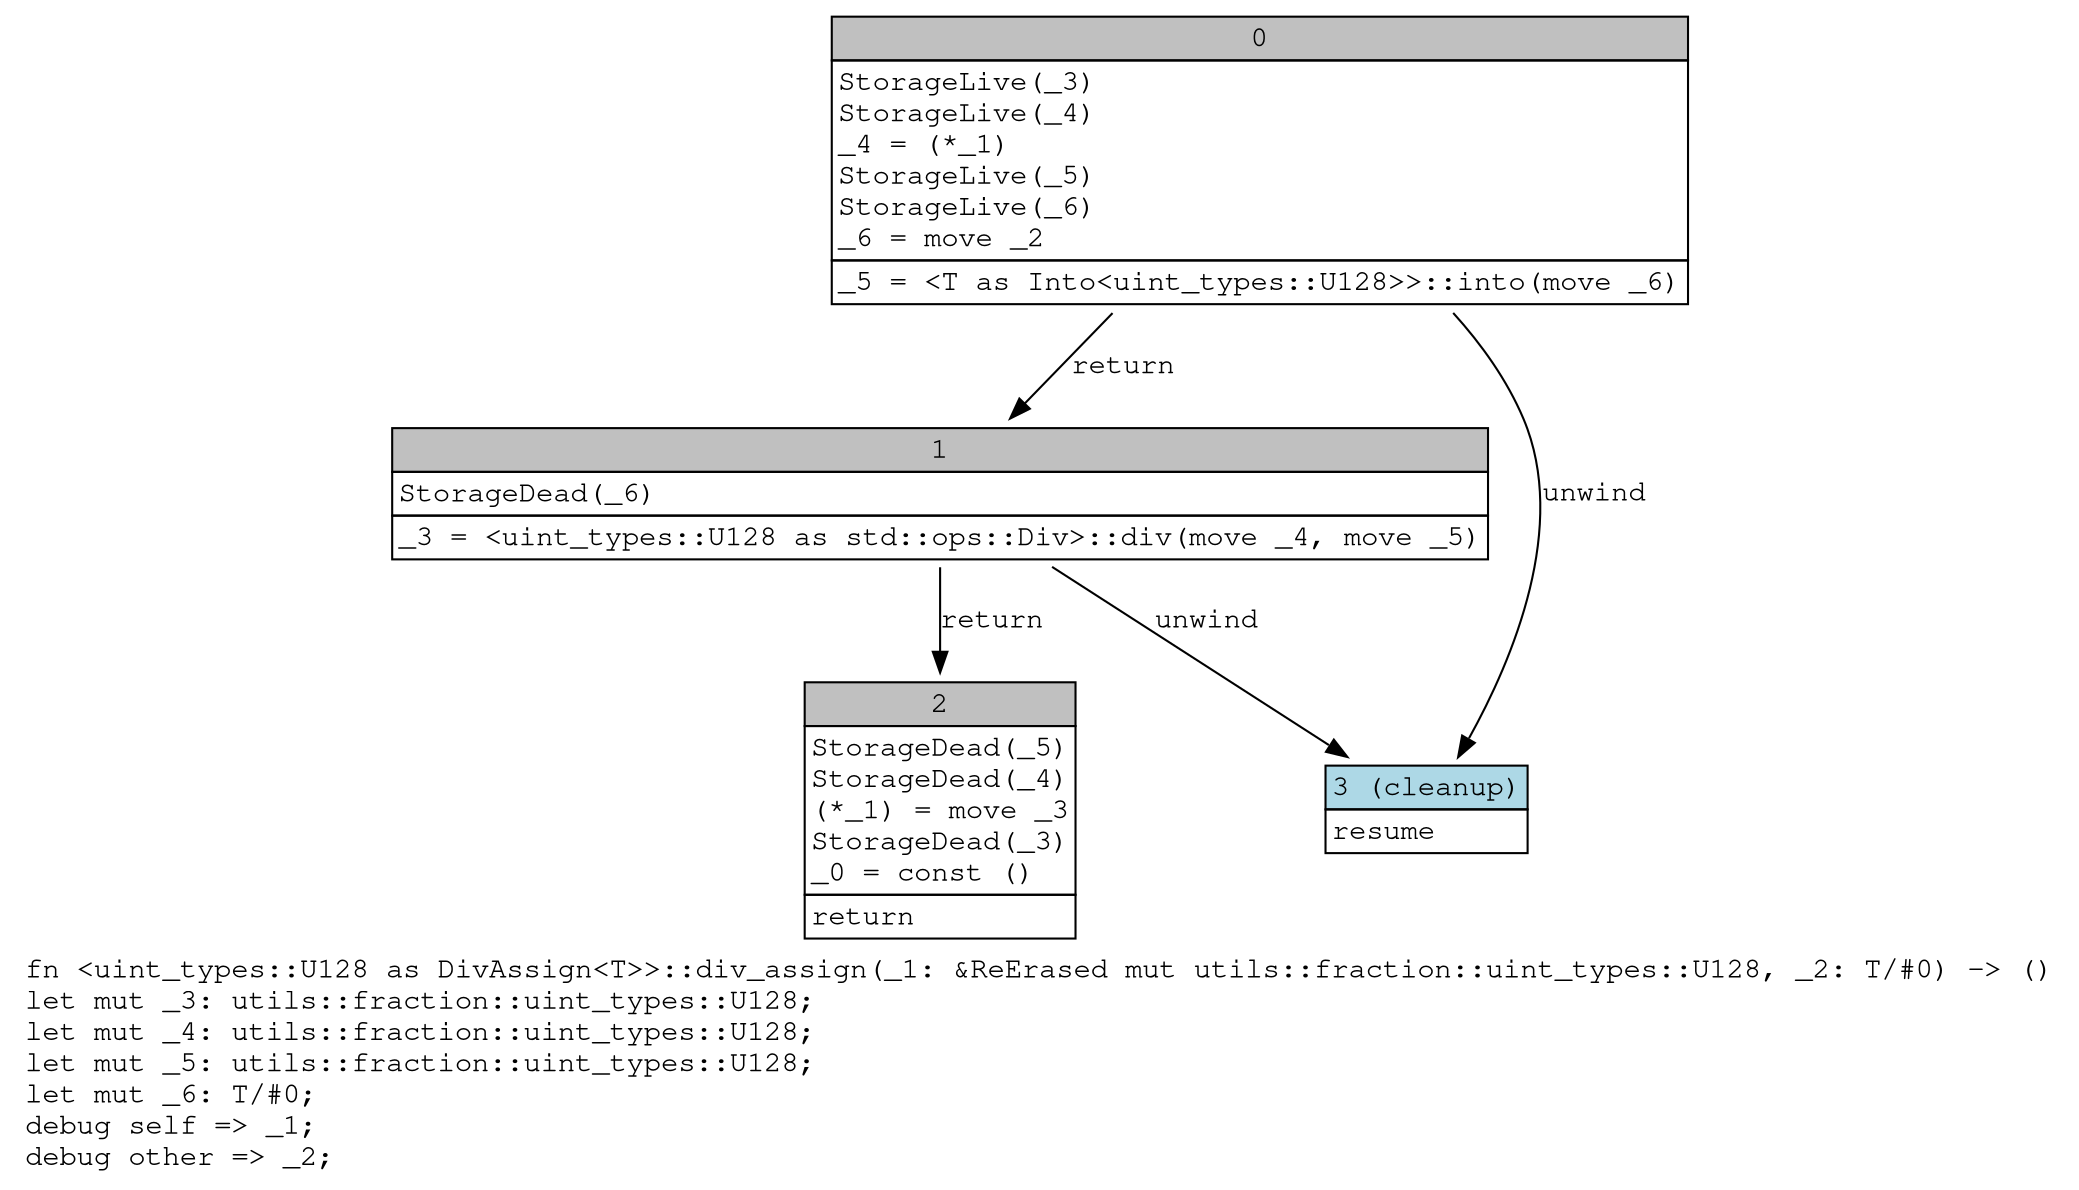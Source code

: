 digraph Mir_0_12006 {
    graph [fontname="Courier, monospace"];
    node [fontname="Courier, monospace"];
    edge [fontname="Courier, monospace"];
    label=<fn &lt;uint_types::U128 as DivAssign&lt;T&gt;&gt;::div_assign(_1: &amp;ReErased mut utils::fraction::uint_types::U128, _2: T/#0) -&gt; ()<br align="left"/>let mut _3: utils::fraction::uint_types::U128;<br align="left"/>let mut _4: utils::fraction::uint_types::U128;<br align="left"/>let mut _5: utils::fraction::uint_types::U128;<br align="left"/>let mut _6: T/#0;<br align="left"/>debug self =&gt; _1;<br align="left"/>debug other =&gt; _2;<br align="left"/>>;
    bb0__0_12006 [shape="none", label=<<table border="0" cellborder="1" cellspacing="0"><tr><td bgcolor="gray" align="center" colspan="1">0</td></tr><tr><td align="left" balign="left">StorageLive(_3)<br/>StorageLive(_4)<br/>_4 = (*_1)<br/>StorageLive(_5)<br/>StorageLive(_6)<br/>_6 = move _2<br/></td></tr><tr><td align="left">_5 = &lt;T as Into&lt;uint_types::U128&gt;&gt;::into(move _6)</td></tr></table>>];
    bb1__0_12006 [shape="none", label=<<table border="0" cellborder="1" cellspacing="0"><tr><td bgcolor="gray" align="center" colspan="1">1</td></tr><tr><td align="left" balign="left">StorageDead(_6)<br/></td></tr><tr><td align="left">_3 = &lt;uint_types::U128 as std::ops::Div&gt;::div(move _4, move _5)</td></tr></table>>];
    bb2__0_12006 [shape="none", label=<<table border="0" cellborder="1" cellspacing="0"><tr><td bgcolor="gray" align="center" colspan="1">2</td></tr><tr><td align="left" balign="left">StorageDead(_5)<br/>StorageDead(_4)<br/>(*_1) = move _3<br/>StorageDead(_3)<br/>_0 = const ()<br/></td></tr><tr><td align="left">return</td></tr></table>>];
    bb3__0_12006 [shape="none", label=<<table border="0" cellborder="1" cellspacing="0"><tr><td bgcolor="lightblue" align="center" colspan="1">3 (cleanup)</td></tr><tr><td align="left">resume</td></tr></table>>];
    bb0__0_12006 -> bb1__0_12006 [label="return"];
    bb0__0_12006 -> bb3__0_12006 [label="unwind"];
    bb1__0_12006 -> bb2__0_12006 [label="return"];
    bb1__0_12006 -> bb3__0_12006 [label="unwind"];
}
